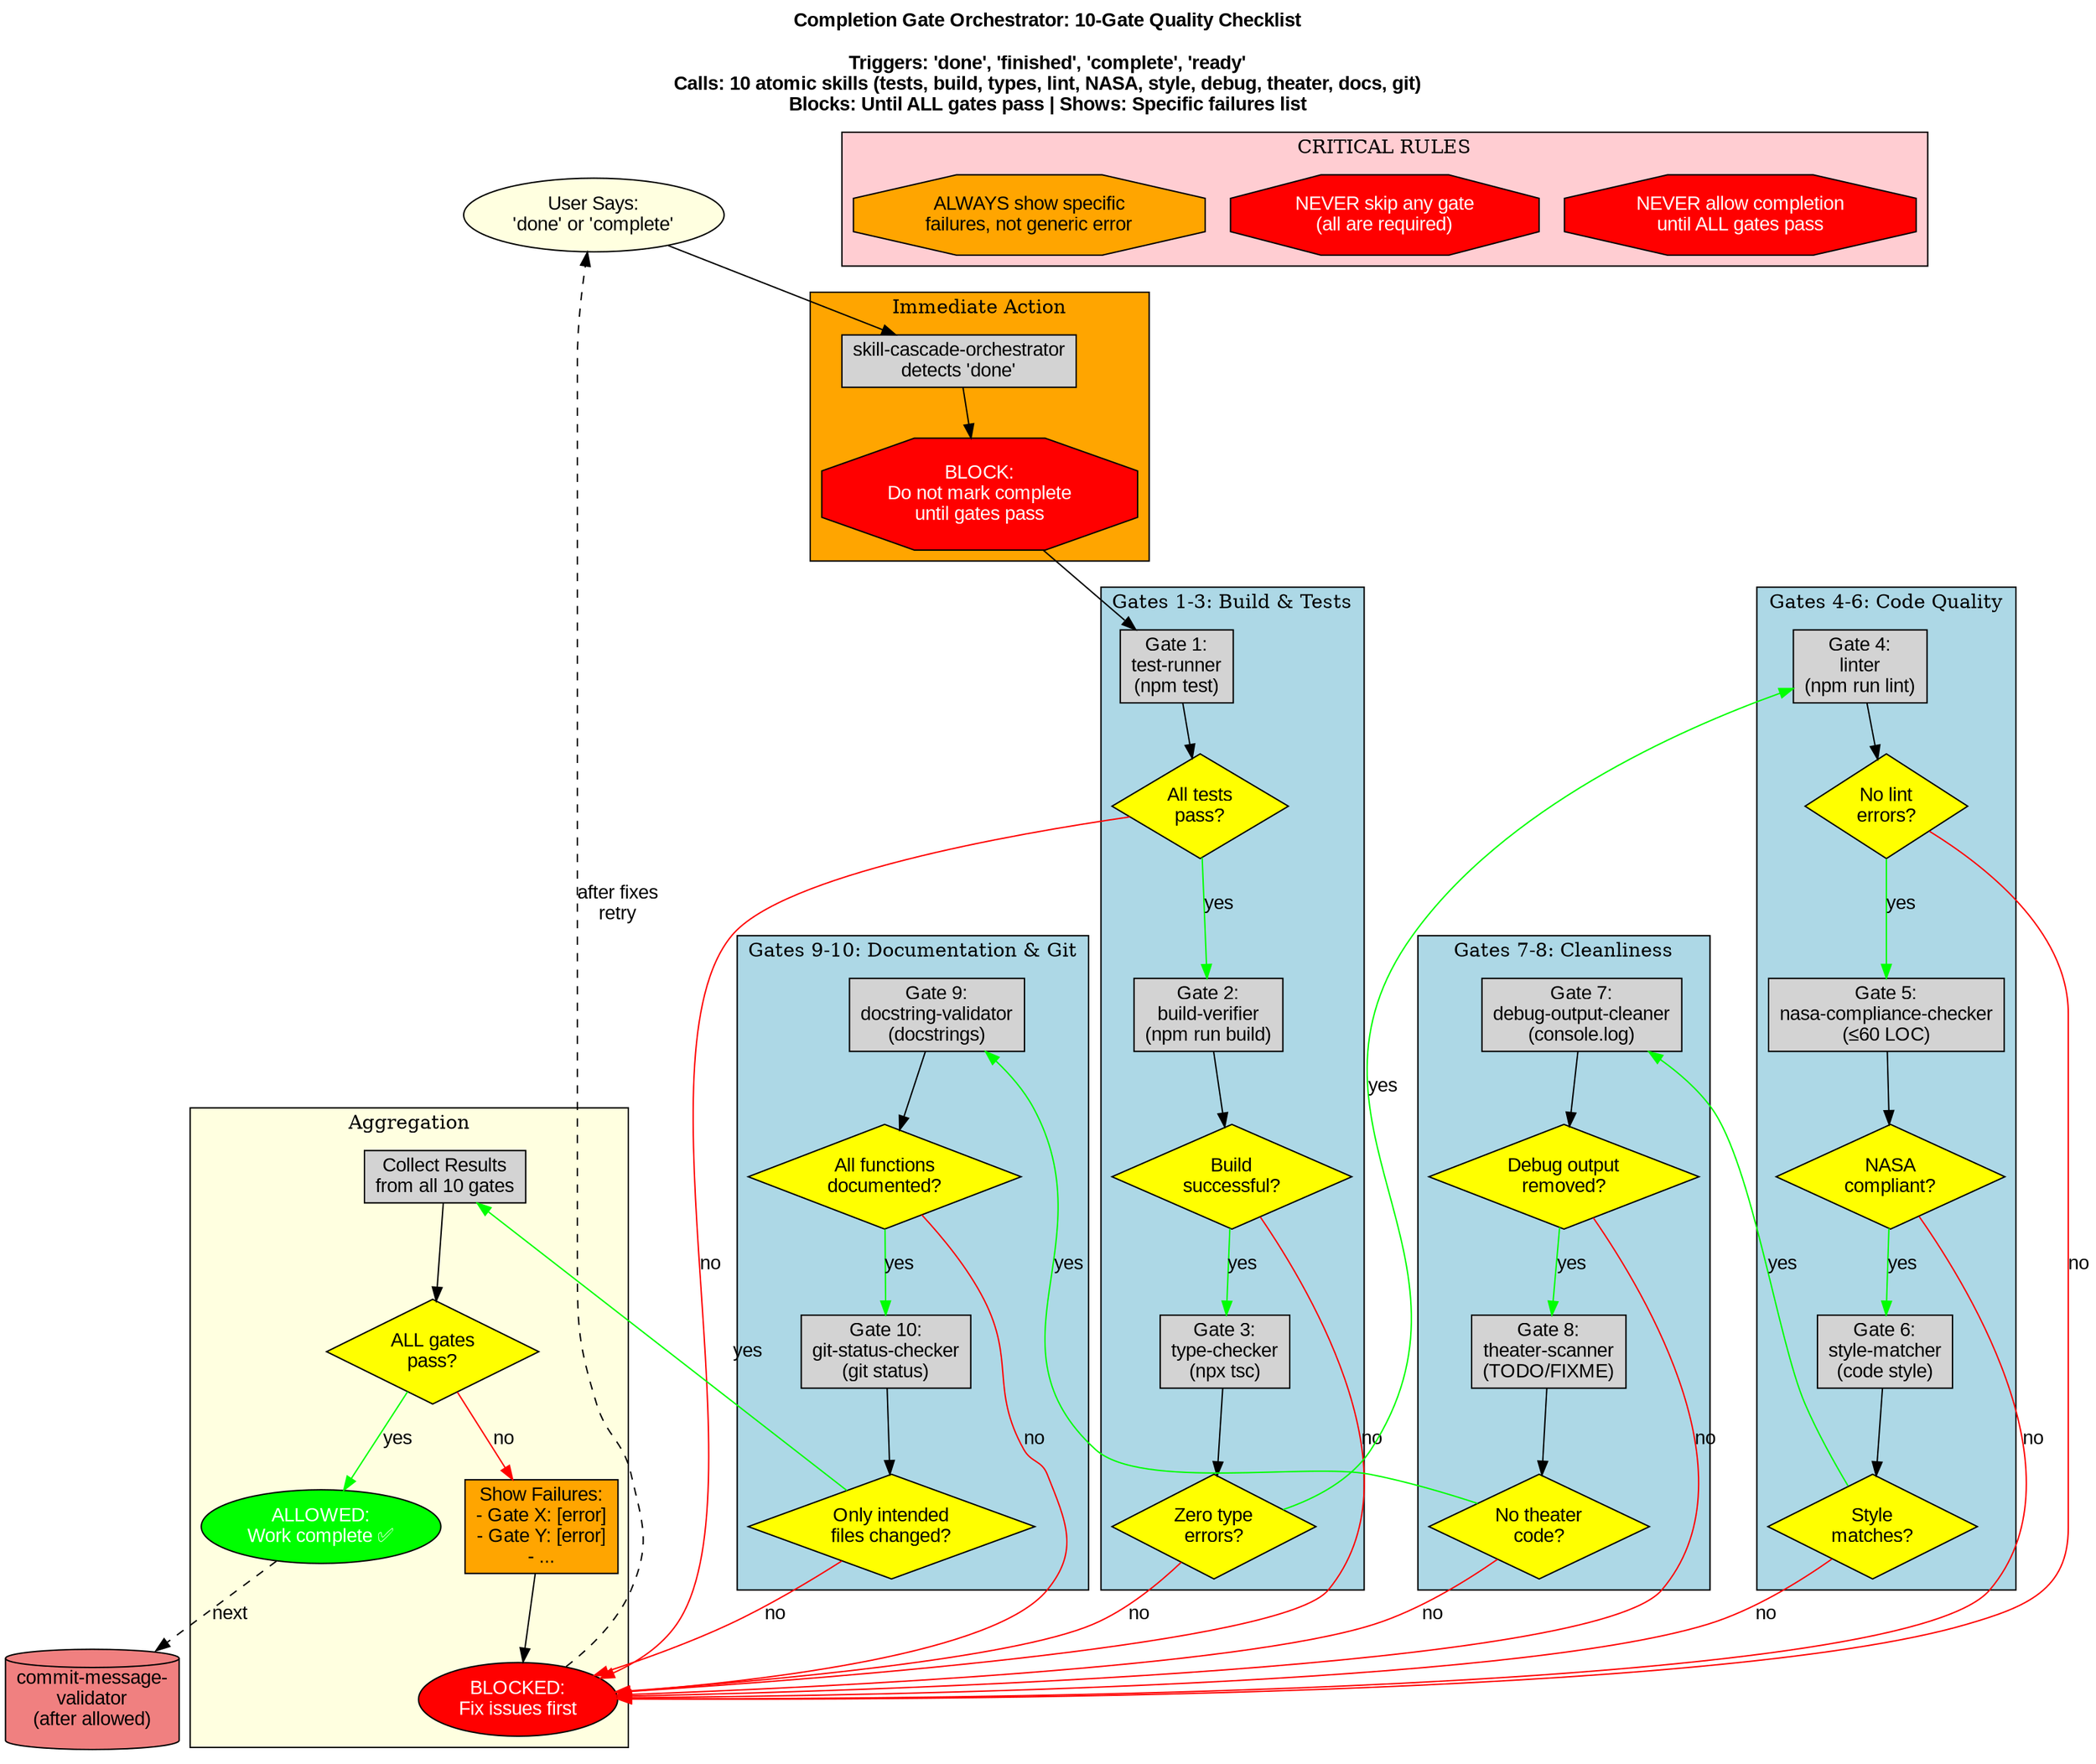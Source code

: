 /**
 * Completion Gate Orchestrator - Process Flow
 *
 * Composite skill that enforces 10-gate quality checklist before
 * allowing work to be marked as complete. BLOCKS until ALL gates pass.
 *
 * VERSION: 1.0
 * PRIORITY: P0 (Critical - Prevents incomplete work)
 */

digraph CompletionGateOrchestrator {
    rankdir=TB;
    compound=true;
    node [shape=box, style=filled, fontname="Arial"];
    edge [fontname="Arial"];

    // Start and end
    start [shape=ellipse, label="User Says:\n'done' or 'complete'", fillcolor=lightyellow];
    blocked [shape=ellipse, label="BLOCKED:\nFix issues first", fillcolor=red, fontcolor=white];
    allowed [shape=ellipse, label="ALLOWED:\nWork complete ✅", fillcolor=green, fontcolor=white];

    // ========== IMMEDIATE BLOCK ==========
    subgraph cluster_block {
        label="Immediate Action";
        fillcolor=orange;
        style=filled;

        detect [label="skill-cascade-orchestrator\ndetects 'done'"];
        block_immediate [shape=octagon, label="BLOCK:\nDo not mark complete\nuntil gates pass", fillcolor=red, fontcolor=white];

        detect -> block_immediate;
    }

    // ========== GATE 1-3: BUILD & TESTS ==========
    subgraph cluster_gate_123 {
        label="Gates 1-3: Build & Tests";
        fillcolor=lightblue;
        style=filled;

        gate1 [label="Gate 1:\ntest-runner\n(npm test)"];
        gate1_pass [shape=diamond, label="All tests\npass?", fillcolor=yellow];
        gate2 [label="Gate 2:\nbuild-verifier\n(npm run build)"];
        gate2_pass [shape=diamond, label="Build\nsuccessful?", fillcolor=yellow];
        gate3 [label="Gate 3:\ntype-checker\n(npx tsc)"];
        gate3_pass [shape=diamond, label="Zero type\nerrors?", fillcolor=yellow];

        gate1 -> gate1_pass;
        gate1_pass -> gate2 [label="yes", color=green];
        gate2 -> gate2_pass;
        gate2_pass -> gate3 [label="yes", color=green];
        gate3 -> gate3_pass;
    }

    // ========== GATE 4-6: CODE QUALITY ==========
    subgraph cluster_gate_456 {
        label="Gates 4-6: Code Quality";
        fillcolor=lightblue;
        style=filled;

        gate4 [label="Gate 4:\nlinter\n(npm run lint)"];
        gate4_pass [shape=diamond, label="No lint\nerrors?", fillcolor=yellow];
        gate5 [label="Gate 5:\nnasa-compliance-checker\n(≤60 LOC)"];
        gate5_pass [shape=diamond, label="NASA\ncompliant?", fillcolor=yellow];
        gate6 [label="Gate 6:\nstyle-matcher\n(code style)"];
        gate6_pass [shape=diamond, label="Style\nmatches?", fillcolor=yellow];

        gate4 -> gate4_pass;
        gate4_pass -> gate5 [label="yes", color=green];
        gate5 -> gate5_pass;
        gate5_pass -> gate6 [label="yes", color=green];
        gate6 -> gate6_pass;
    }

    // ========== GATE 7-8: CLEANLINESS ==========
    subgraph cluster_gate_78 {
        label="Gates 7-8: Cleanliness";
        fillcolor=lightblue;
        style=filled;

        gate7 [label="Gate 7:\ndebug-output-cleaner\n(console.log)"];
        gate7_pass [shape=diamond, label="Debug output\nremoved?", fillcolor=yellow];
        gate8 [label="Gate 8:\ntheater-scanner\n(TODO/FIXME)"];
        gate8_pass [shape=diamond, label="No theater\ncode?", fillcolor=yellow];

        gate7 -> gate7_pass;
        gate7_pass -> gate8 [label="yes", color=green];
        gate8 -> gate8_pass;
    }

    // ========== GATE 9-10: DOCUMENTATION & GIT ==========
    subgraph cluster_gate_910 {
        label="Gates 9-10: Documentation & Git";
        fillcolor=lightblue;
        style=filled;

        gate9 [label="Gate 9:\ndocstring-validator\n(docstrings)"];
        gate9_pass [shape=diamond, label="All functions\ndocumented?", fillcolor=yellow];
        gate10 [label="Gate 10:\ngit-status-checker\n(git status)"];
        gate10_pass [shape=diamond, label="Only intended\nfiles changed?", fillcolor=yellow];

        gate9 -> gate9_pass;
        gate9_pass -> gate10 [label="yes", color=green];
        gate10 -> gate10_pass;
    }

    // ========== AGGREGATION ==========
    subgraph cluster_aggregate {
        label="Aggregation";
        fillcolor=lightyellow;
        style=filled;

        collect [label="Collect Results\nfrom all 10 gates"];
        all_pass [shape=diamond, label="ALL gates\npass?", fillcolor=yellow];
        show_failures [label="Show Failures:\n- Gate X: [error]\n- Gate Y: [error]\n- ...", fillcolor=orange];

        collect -> all_pass;
        all_pass -> allowed [label="yes", color=green];
        all_pass -> show_failures [label="no", color=red];
        show_failures -> blocked;
    }

    // ========== FLOW CONNECTIONS ==========
    start -> detect;
    block_immediate -> gate1;
    gate1_pass -> blocked [label="no", color=red];
    gate2_pass -> blocked [label="no", color=red];
    gate3_pass -> gate4 [label="yes", color=green];
    gate3_pass -> blocked [label="no", color=red];
    gate4_pass -> blocked [label="no", color=red];
    gate5_pass -> blocked [label="no", color=red];
    gate6_pass -> gate7 [label="yes", color=green];
    gate6_pass -> blocked [label="no", color=red];
    gate7_pass -> blocked [label="no", color=red];
    gate8_pass -> gate9 [label="yes", color=green];
    gate8_pass -> blocked [label="no", color=red];
    gate9_pass -> blocked [label="no", color=red];
    gate10_pass -> collect [label="yes", color=green];
    gate10_pass -> blocked [label="no", color=red];

    // ========== RETRY LOOP ==========
    blocked -> start [style=dashed, label="after fixes\nretry"];

    // ========== EXTERNAL SKILLS ==========
    commit_validator [shape=cylinder, label="commit-message-\nvalidator\n(after allowed)", fillcolor=lightcoral];
    allowed -> commit_validator [style=dashed, label="next"];

    // ========== CRITICAL WARNINGS ==========
    subgraph cluster_rules {
        label="CRITICAL RULES";
        fillcolor="#ffcdd2";
        style=filled;

        rule1 [shape=octagon, label="NEVER allow completion\nuntil ALL gates pass", fillcolor=red, fontcolor=white];
        rule2 [shape=octagon, label="NEVER skip any gate\n(all are required)", fillcolor=red, fontcolor=white];
        rule3 [shape=octagon, label="ALWAYS show specific\nfailures, not generic error", fillcolor=orange];
    }

    // ========== METADATA ==========
    labelloc="t";
    label="Completion Gate Orchestrator: 10-Gate Quality Checklist\n\nTriggers: 'done', 'finished', 'complete', 'ready'\nCalls: 10 atomic skills (tests, build, types, lint, NASA, style, debug, theater, docs, git)\nBlocks: Until ALL gates pass | Shows: Specific failures list";
    fontsize=14;
    fontname="Arial Bold";
}
